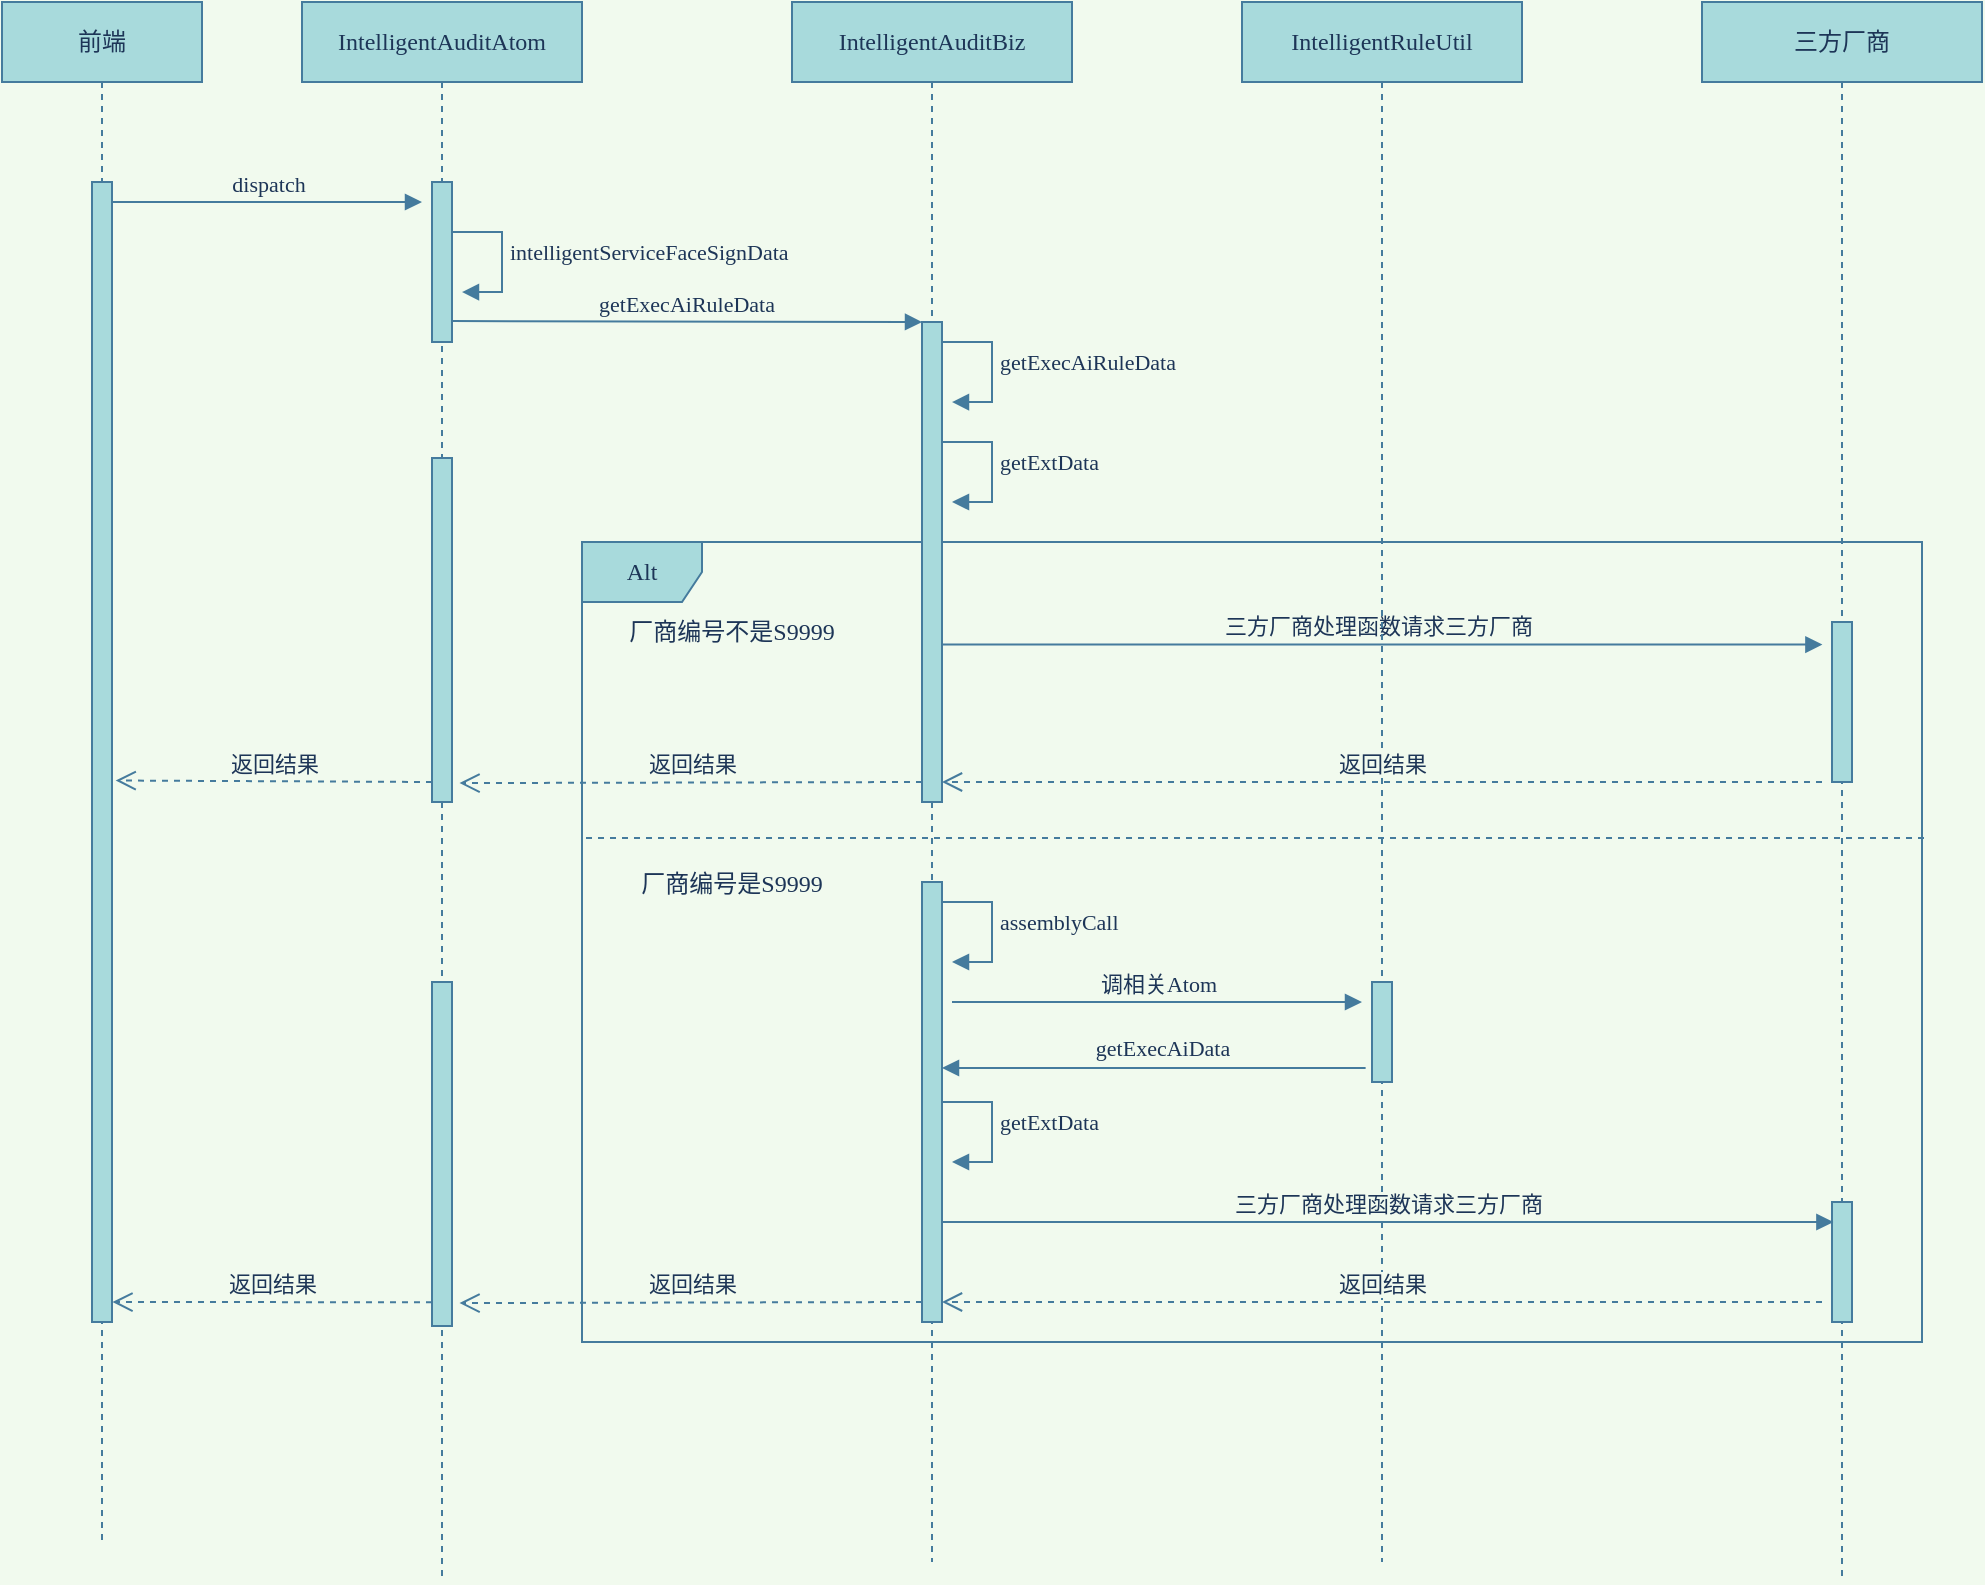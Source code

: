 <mxfile version="14.1.1" type="github">
  <diagram name="Page-1" id="e7e014a7-5840-1c2e-5031-d8a46d1fe8dd">
    <mxGraphModel dx="1052" dy="554" grid="1" gridSize="10" guides="1" tooltips="1" connect="1" arrows="1" fold="1" page="1" pageScale="1" pageWidth="1169" pageHeight="826" background="#F1FAEE" math="0" shadow="0">
      <root>
        <mxCell id="0" />
        <mxCell id="1" parent="0" />
        <mxCell id="WDXZ6OaTbzTglmF-pZKz-93" value="Alt" style="shape=umlFrame;whiteSpace=wrap;rounded=0;sketch=0;strokeColor=#457B9D;fillColor=#A8DADC;fontFamily=Comic Sans MS;fontColor=#1D3557;fontStyle=0;html=1;" parent="1" vertex="1">
          <mxGeometry x="400" y="410" width="670" height="400" as="geometry" />
        </mxCell>
        <mxCell id="WDXZ6OaTbzTglmF-pZKz-103" value="三方厂商处理函数请求三方厂商" style="html=1;verticalAlign=bottom;endArrow=block;strokeColor=#457B9D;fillColor=#A8DADC;fontColor=#1D3557;fontFamily=Comic Sans MS;entryX=-0.48;entryY=0.141;entryDx=0;entryDy=0;entryPerimeter=0;labelBackgroundColor=#F1FAEE;" parent="1" source="WDXZ6OaTbzTglmF-pZKz-66" target="WDXZ6OaTbzTglmF-pZKz-102" edge="1">
          <mxGeometry relative="1" as="geometry">
            <mxPoint x="960" y="450" as="sourcePoint" />
            <mxPoint x="1010" y="460" as="targetPoint" />
          </mxGeometry>
        </mxCell>
        <mxCell id="WDXZ6OaTbzTglmF-pZKz-44" value="前端" style="shape=umlLifeline;perimeter=lifelinePerimeter;whiteSpace=wrap;html=1;container=1;collapsible=0;recursiveResize=0;outlineConnect=0;strokeColor=#457B9D;glass=0;shadow=0;fontFamily=Comic Sans MS;fillColor=#A8DADC;fontColor=#1D3557;" parent="1" vertex="1">
          <mxGeometry x="110" y="140" width="100" height="770" as="geometry" />
        </mxCell>
        <mxCell id="WDXZ6OaTbzTglmF-pZKz-119" value="返回结果" style="html=1;verticalAlign=bottom;endArrow=open;dashed=1;endSize=8;strokeColor=#457B9D;fillColor=#A8DADC;fontColor=#1D3557;entryX=1.376;entryY=0.945;entryDx=0;entryDy=0;entryPerimeter=0;labelBackgroundColor=#F1FAEE;" parent="WDXZ6OaTbzTglmF-pZKz-44" target="WDXZ6OaTbzTglmF-pZKz-58" edge="1">
          <mxGeometry relative="1" as="geometry">
            <mxPoint x="460" y="390" as="sourcePoint" />
            <mxPoint x="230" y="388" as="targetPoint" />
          </mxGeometry>
        </mxCell>
        <mxCell id="WDXZ6OaTbzTglmF-pZKz-121" value="返回结果" style="html=1;verticalAlign=bottom;endArrow=open;dashed=1;endSize=8;strokeColor=#457B9D;fillColor=#A8DADC;fontColor=#1D3557;labelBackgroundColor=#F1FAEE;entryX=1.183;entryY=0.525;entryDx=0;entryDy=0;entryPerimeter=0;" parent="WDXZ6OaTbzTglmF-pZKz-44" target="WDXZ6OaTbzTglmF-pZKz-45" edge="1">
          <mxGeometry relative="1" as="geometry">
            <mxPoint x="215" y="390" as="sourcePoint" />
            <mxPoint x="58" y="388" as="targetPoint" />
          </mxGeometry>
        </mxCell>
        <mxCell id="WDXZ6OaTbzTglmF-pZKz-45" value="" style="html=1;points=[];perimeter=orthogonalPerimeter;strokeColor=#457B9D;fillColor=#A8DADC;fontColor=#1D3557;fontFamily=Comic Sans MS;" parent="1" vertex="1">
          <mxGeometry x="155" y="230" width="10" height="570" as="geometry" />
        </mxCell>
        <mxCell id="WDXZ6OaTbzTglmF-pZKz-47" value="IntelligentAuditAtom" style="shape=umlLifeline;perimeter=lifelinePerimeter;whiteSpace=wrap;html=1;container=1;collapsible=0;recursiveResize=0;outlineConnect=0;strokeColor=#457B9D;fillColor=#A8DADC;fontFamily=Comic Sans MS;fontColor=#1D3557;" parent="1" vertex="1">
          <mxGeometry x="260" y="140" width="140" height="790" as="geometry" />
        </mxCell>
        <mxCell id="WDXZ6OaTbzTglmF-pZKz-134" value="" style="html=1;points=[];perimeter=orthogonalPerimeter;strokeColor=#457B9D;fillColor=#A8DADC;fontFamily=Comic Sans MS;fontColor=#1D3557;" parent="WDXZ6OaTbzTglmF-pZKz-47" vertex="1">
          <mxGeometry x="65" y="490" width="10" height="172" as="geometry" />
        </mxCell>
        <mxCell id="WDXZ6OaTbzTglmF-pZKz-64" value="" style="edgeStyle=none;rounded=1;orthogonalLoop=1;jettySize=auto;html=1;startArrow=none;startFill=0;strokeColor=#457B9D;fillColor=#A8DADC;fontFamily=Comic Sans MS;fontColor=#1D3557;labelBackgroundColor=#F1FAEE;" parent="1" source="WDXZ6OaTbzTglmF-pZKz-54" target="WDXZ6OaTbzTglmF-pZKz-47" edge="1">
          <mxGeometry relative="1" as="geometry" />
        </mxCell>
        <mxCell id="WDXZ6OaTbzTglmF-pZKz-54" value="" style="html=1;points=[];perimeter=orthogonalPerimeter;strokeColor=#457B9D;fillColor=#A8DADC;fontFamily=Comic Sans MS;fontColor=#1D3557;" parent="1" vertex="1">
          <mxGeometry x="325" y="230" width="10" height="80" as="geometry" />
        </mxCell>
        <mxCell id="WDXZ6OaTbzTglmF-pZKz-57" value="&lt;span style=&quot;text-align: center&quot;&gt;getExecAiRuleData&lt;/span&gt;" style="edgeStyle=orthogonalEdgeStyle;html=1;align=left;spacingLeft=2;endArrow=block;rounded=0;entryX=1;entryY=0;strokeColor=#457B9D;fillColor=#A8DADC;fontFamily=Comic Sans MS;fontColor=#1D3557;labelBackgroundColor=#F1FAEE;" parent="1" edge="1">
          <mxGeometry relative="1" as="geometry">
            <mxPoint x="585" y="310.01" as="sourcePoint" />
            <Array as="points">
              <mxPoint x="580" y="310.01" />
              <mxPoint x="605" y="310.01" />
              <mxPoint x="605" y="340.01" />
            </Array>
            <mxPoint x="585" y="340.01" as="targetPoint" />
          </mxGeometry>
        </mxCell>
        <mxCell id="WDXZ6OaTbzTglmF-pZKz-58" value="" style="html=1;points=[];perimeter=orthogonalPerimeter;strokeColor=#457B9D;fillColor=#A8DADC;fontFamily=Comic Sans MS;fontColor=#1D3557;" parent="1" vertex="1">
          <mxGeometry x="325" y="368" width="10" height="172" as="geometry" />
        </mxCell>
        <mxCell id="WDXZ6OaTbzTglmF-pZKz-66" value="IntelligentAuditBiz" style="shape=umlLifeline;perimeter=lifelinePerimeter;whiteSpace=wrap;html=1;container=1;collapsible=0;recursiveResize=0;outlineConnect=0;strokeColor=#457B9D;fillColor=#A8DADC;fontFamily=Comic Sans MS;fontColor=#1D3557;" parent="1" vertex="1">
          <mxGeometry x="505" y="140" width="140" height="780" as="geometry" />
        </mxCell>
        <mxCell id="WDXZ6OaTbzTglmF-pZKz-122" value="" style="html=1;points=[];perimeter=orthogonalPerimeter;rounded=0;sketch=0;strokeColor=#457B9D;fillColor=#A8DADC;fontColor=#1D3557;" parent="WDXZ6OaTbzTglmF-pZKz-66" vertex="1">
          <mxGeometry x="65" y="440" width="10" height="220" as="geometry" />
        </mxCell>
        <mxCell id="WDXZ6OaTbzTglmF-pZKz-75" value="dispatch" style="html=1;verticalAlign=bottom;endArrow=block;strokeColor=#457B9D;fillColor=#A8DADC;fontColor=#1D3557;fontFamily=Comic Sans MS;labelBackgroundColor=#F1FAEE;" parent="1" edge="1">
          <mxGeometry width="80" relative="1" as="geometry">
            <mxPoint x="165" y="240" as="sourcePoint" />
            <mxPoint x="320" y="240" as="targetPoint" />
          </mxGeometry>
        </mxCell>
        <mxCell id="WDXZ6OaTbzTglmF-pZKz-77" value="" style="html=1;points=[];perimeter=orthogonalPerimeter;rounded=0;sketch=0;strokeColor=#457B9D;fillColor=#A8DADC;fontColor=#1D3557;" parent="1" vertex="1">
          <mxGeometry x="570" y="300" width="10" height="240" as="geometry" />
        </mxCell>
        <mxCell id="WDXZ6OaTbzTglmF-pZKz-78" value="getExecAiRuleData" style="html=1;verticalAlign=bottom;endArrow=block;entryX=0;entryY=0;strokeColor=#457B9D;fillColor=#A8DADC;fontColor=#1D3557;exitX=0.961;exitY=0.869;exitDx=0;exitDy=0;exitPerimeter=0;fontFamily=Comic Sans MS;labelBackgroundColor=#F1FAEE;" parent="1" source="WDXZ6OaTbzTglmF-pZKz-54" target="WDXZ6OaTbzTglmF-pZKz-77" edge="1">
          <mxGeometry relative="1" as="geometry">
            <mxPoint x="440" y="368" as="sourcePoint" />
          </mxGeometry>
        </mxCell>
        <mxCell id="WDXZ6OaTbzTglmF-pZKz-81" value="intelligentServiceFaceSignData" style="edgeStyle=orthogonalEdgeStyle;html=1;align=left;spacingLeft=2;endArrow=block;rounded=0;entryX=1;entryY=0;strokeColor=#457B9D;fillColor=#A8DADC;fontFamily=Comic Sans MS;fontColor=#1D3557;labelBackgroundColor=#F1FAEE;" parent="1" edge="1">
          <mxGeometry relative="1" as="geometry">
            <mxPoint x="340" y="255.01" as="sourcePoint" />
            <Array as="points">
              <mxPoint x="335" y="255.01" />
              <mxPoint x="360" y="255.01" />
              <mxPoint x="360" y="285.01" />
            </Array>
            <mxPoint x="340" y="285.01" as="targetPoint" />
          </mxGeometry>
        </mxCell>
        <mxCell id="WDXZ6OaTbzTglmF-pZKz-82" value="&lt;span style=&quot;text-align: center&quot;&gt;getExtData&lt;/span&gt;" style="edgeStyle=orthogonalEdgeStyle;html=1;align=left;spacingLeft=2;endArrow=block;rounded=0;strokeColor=#457B9D;fillColor=#A8DADC;fontFamily=Comic Sans MS;fontColor=#1D3557;labelBackgroundColor=#F1FAEE;" parent="1" edge="1">
          <mxGeometry relative="1" as="geometry">
            <mxPoint x="585" y="360.01" as="sourcePoint" />
            <Array as="points">
              <mxPoint x="580" y="360.01" />
              <mxPoint x="605" y="360.01" />
              <mxPoint x="605" y="390.01" />
            </Array>
            <mxPoint x="585" y="390" as="targetPoint" />
          </mxGeometry>
        </mxCell>
        <mxCell id="WDXZ6OaTbzTglmF-pZKz-95" value="" style="endArrow=none;html=1;strokeColor=#457B9D;fillColor=#A8DADC;fontFamily=Comic Sans MS;fontColor=#1D3557;dashed=1;labelBackgroundColor=#F1FAEE;" parent="1" edge="1">
          <mxGeometry width="50" height="50" relative="1" as="geometry">
            <mxPoint x="1071" y="558" as="sourcePoint" />
            <mxPoint x="402" y="558" as="targetPoint" />
          </mxGeometry>
        </mxCell>
        <mxCell id="WDXZ6OaTbzTglmF-pZKz-97" value="厂商编号是S9999" style="text;resizable=0;autosize=1;align=center;verticalAlign=middle;points=[];fillColor=none;strokeColor=none;rounded=0;sketch=0;fontFamily=Comic Sans MS;fontColor=#1D3557;" parent="1" vertex="1">
          <mxGeometry x="420" y="570" width="110" height="20" as="geometry" />
        </mxCell>
        <mxCell id="WDXZ6OaTbzTglmF-pZKz-98" value="厂商编号不是S9999" style="text;resizable=0;autosize=1;align=center;verticalAlign=middle;points=[];fillColor=none;strokeColor=none;rounded=0;sketch=0;fontFamily=Comic Sans MS;fontColor=#1D3557;" parent="1" vertex="1">
          <mxGeometry x="410" y="444" width="130" height="20" as="geometry" />
        </mxCell>
        <mxCell id="WDXZ6OaTbzTglmF-pZKz-99" value="三方厂商" style="shape=umlLifeline;perimeter=lifelinePerimeter;whiteSpace=wrap;html=1;container=1;collapsible=0;recursiveResize=0;outlineConnect=0;strokeColor=#457B9D;fillColor=#A8DADC;fontFamily=Comic Sans MS;fontColor=#1D3557;" parent="1" vertex="1">
          <mxGeometry x="960" y="140" width="140" height="790" as="geometry" />
        </mxCell>
        <mxCell id="WDXZ6OaTbzTglmF-pZKz-102" value="" style="html=1;points=[];perimeter=orthogonalPerimeter;rounded=0;sketch=0;strokeColor=#457B9D;fillColor=#A8DADC;fontColor=#1D3557;" parent="WDXZ6OaTbzTglmF-pZKz-99" vertex="1">
          <mxGeometry x="65" y="310" width="10" height="80" as="geometry" />
        </mxCell>
        <mxCell id="WDXZ6OaTbzTglmF-pZKz-131" value="" style="html=1;points=[];perimeter=orthogonalPerimeter;rounded=0;sketch=0;strokeColor=#457B9D;fillColor=#A8DADC;fontColor=#1D3557;" parent="WDXZ6OaTbzTglmF-pZKz-99" vertex="1">
          <mxGeometry x="65" y="600" width="10" height="60" as="geometry" />
        </mxCell>
        <mxCell id="WDXZ6OaTbzTglmF-pZKz-114" value="IntelligentRuleUtil" style="shape=umlLifeline;perimeter=lifelinePerimeter;whiteSpace=wrap;html=1;container=1;collapsible=0;recursiveResize=0;outlineConnect=0;strokeColor=#457B9D;fillColor=#A8DADC;fontFamily=Comic Sans MS;fontColor=#1D3557;" parent="1" vertex="1">
          <mxGeometry x="730" y="140" width="140" height="780" as="geometry" />
        </mxCell>
        <mxCell id="WDXZ6OaTbzTglmF-pZKz-115" value="" style="html=1;points=[];perimeter=orthogonalPerimeter;rounded=0;sketch=0;strokeColor=#457B9D;fillColor=#A8DADC;fontColor=#1D3557;" parent="WDXZ6OaTbzTglmF-pZKz-114" vertex="1">
          <mxGeometry x="65" y="490" width="10" height="50" as="geometry" />
        </mxCell>
        <mxCell id="WDXZ6OaTbzTglmF-pZKz-118" value="返回结果" style="html=1;verticalAlign=bottom;endArrow=open;dashed=1;endSize=8;strokeColor=#457B9D;fillColor=#A8DADC;fontColor=#1D3557;labelBackgroundColor=#F1FAEE;" parent="1" edge="1">
          <mxGeometry relative="1" as="geometry">
            <mxPoint x="1020" y="530" as="sourcePoint" />
            <mxPoint x="580" y="530" as="targetPoint" />
          </mxGeometry>
        </mxCell>
        <mxCell id="WDXZ6OaTbzTglmF-pZKz-123" value="&lt;span style=&quot;text-align: center&quot;&gt;assemblyCall&lt;/span&gt;" style="edgeStyle=orthogonalEdgeStyle;html=1;align=left;spacingLeft=2;endArrow=block;rounded=0;strokeColor=#457B9D;fillColor=#A8DADC;fontFamily=Comic Sans MS;fontColor=#1D3557;labelBackgroundColor=#F1FAEE;" parent="1" edge="1">
          <mxGeometry relative="1" as="geometry">
            <mxPoint x="585" y="590.01" as="sourcePoint" />
            <Array as="points">
              <mxPoint x="580" y="590.01" />
              <mxPoint x="605" y="590.01" />
              <mxPoint x="605" y="620.01" />
            </Array>
            <mxPoint x="585" y="620" as="targetPoint" />
          </mxGeometry>
        </mxCell>
        <mxCell id="WDXZ6OaTbzTglmF-pZKz-125" value="调相关Atom" style="verticalAlign=bottom;endArrow=block;strokeColor=#457B9D;fillColor=#A8DADC;fontColor=#1D3557;fontFamily=Comic Sans MS;html=1;labelBackgroundColor=#F1FAEE;" parent="1" edge="1">
          <mxGeometry width="80" relative="1" as="geometry">
            <mxPoint x="585" y="640" as="sourcePoint" />
            <mxPoint x="790" y="640" as="targetPoint" />
          </mxGeometry>
        </mxCell>
        <mxCell id="WDXZ6OaTbzTglmF-pZKz-126" value="" style="endArrow=none;startArrow=block;endFill=0;startFill=1;html=1;strokeColor=#457B9D;fillColor=#A8DADC;fontFamily=Comic Sans MS;fontColor=#1D3557;entryX=-0.319;entryY=0.86;entryDx=0;entryDy=0;entryPerimeter=0;labelBackgroundColor=#F1FAEE;" parent="1" target="WDXZ6OaTbzTglmF-pZKz-115" edge="1">
          <mxGeometry width="160" relative="1" as="geometry">
            <mxPoint x="580" y="673" as="sourcePoint" />
            <mxPoint x="740" y="730" as="targetPoint" />
          </mxGeometry>
        </mxCell>
        <mxCell id="WDXZ6OaTbzTglmF-pZKz-128" value="getExecAiData" style="edgeLabel;html=1;align=center;verticalAlign=middle;resizable=0;points=[];fontFamily=Comic Sans MS;fontColor=#1D3557;labelBackgroundColor=#F1FAEE;" parent="WDXZ6OaTbzTglmF-pZKz-126" vertex="1" connectable="0">
          <mxGeometry x="-0.192" y="-2" relative="1" as="geometry">
            <mxPoint x="24.29" y="-12.08" as="offset" />
          </mxGeometry>
        </mxCell>
        <mxCell id="WDXZ6OaTbzTglmF-pZKz-129" value="&lt;span style=&quot;text-align: center&quot;&gt;getExtData&lt;/span&gt;" style="edgeStyle=orthogonalEdgeStyle;html=1;align=left;spacingLeft=2;endArrow=block;rounded=0;strokeColor=#457B9D;fillColor=#A8DADC;fontFamily=Comic Sans MS;fontColor=#1D3557;labelBackgroundColor=#F1FAEE;" parent="1" edge="1">
          <mxGeometry relative="1" as="geometry">
            <mxPoint x="585" y="690.01" as="sourcePoint" />
            <Array as="points">
              <mxPoint x="580" y="690.01" />
              <mxPoint x="605" y="690.01" />
              <mxPoint x="605" y="720.01" />
            </Array>
            <mxPoint x="585" y="720" as="targetPoint" />
          </mxGeometry>
        </mxCell>
        <mxCell id="WDXZ6OaTbzTglmF-pZKz-132" value="三方厂商处理函数请求三方厂商" style="html=1;verticalAlign=bottom;endArrow=block;strokeColor=#457B9D;fillColor=#A8DADC;fontColor=#1D3557;fontFamily=Comic Sans MS;entryX=-0.48;entryY=0.141;entryDx=0;entryDy=0;entryPerimeter=0;labelBackgroundColor=#F1FAEE;" parent="1" edge="1">
          <mxGeometry relative="1" as="geometry">
            <mxPoint x="580" y="750" as="sourcePoint" />
            <mxPoint x="1025.7" y="750" as="targetPoint" />
          </mxGeometry>
        </mxCell>
        <mxCell id="WDXZ6OaTbzTglmF-pZKz-133" value="返回结果" style="html=1;verticalAlign=bottom;endArrow=open;dashed=1;endSize=8;strokeColor=#457B9D;fillColor=#A8DADC;fontColor=#1D3557;labelBackgroundColor=#F1FAEE;" parent="1" edge="1">
          <mxGeometry relative="1" as="geometry">
            <mxPoint x="1020" y="790" as="sourcePoint" />
            <mxPoint x="580" y="790" as="targetPoint" />
          </mxGeometry>
        </mxCell>
        <mxCell id="WDXZ6OaTbzTglmF-pZKz-135" value="返回结果" style="html=1;verticalAlign=bottom;endArrow=open;dashed=1;endSize=8;strokeColor=#457B9D;fillColor=#A8DADC;fontColor=#1D3557;entryX=1.376;entryY=0.945;entryDx=0;entryDy=0;entryPerimeter=0;labelBackgroundColor=#F1FAEE;" parent="1" edge="1">
          <mxGeometry relative="1" as="geometry">
            <mxPoint x="570" y="790" as="sourcePoint" />
            <mxPoint x="338.76" y="790.54" as="targetPoint" />
          </mxGeometry>
        </mxCell>
        <mxCell id="WDXZ6OaTbzTglmF-pZKz-136" value="返回结果" style="html=1;verticalAlign=bottom;endArrow=open;dashed=1;endSize=8;strokeColor=#457B9D;fillColor=#A8DADC;fontColor=#1D3557;labelBackgroundColor=#F1FAEE;entryX=1.022;entryY=0.588;entryDx=0;entryDy=0;entryPerimeter=0;" parent="1" edge="1">
          <mxGeometry relative="1" as="geometry">
            <mxPoint x="325" y="790.12" as="sourcePoint" />
            <mxPoint x="165.22" y="790.0" as="targetPoint" />
          </mxGeometry>
        </mxCell>
      </root>
    </mxGraphModel>
  </diagram>
</mxfile>
